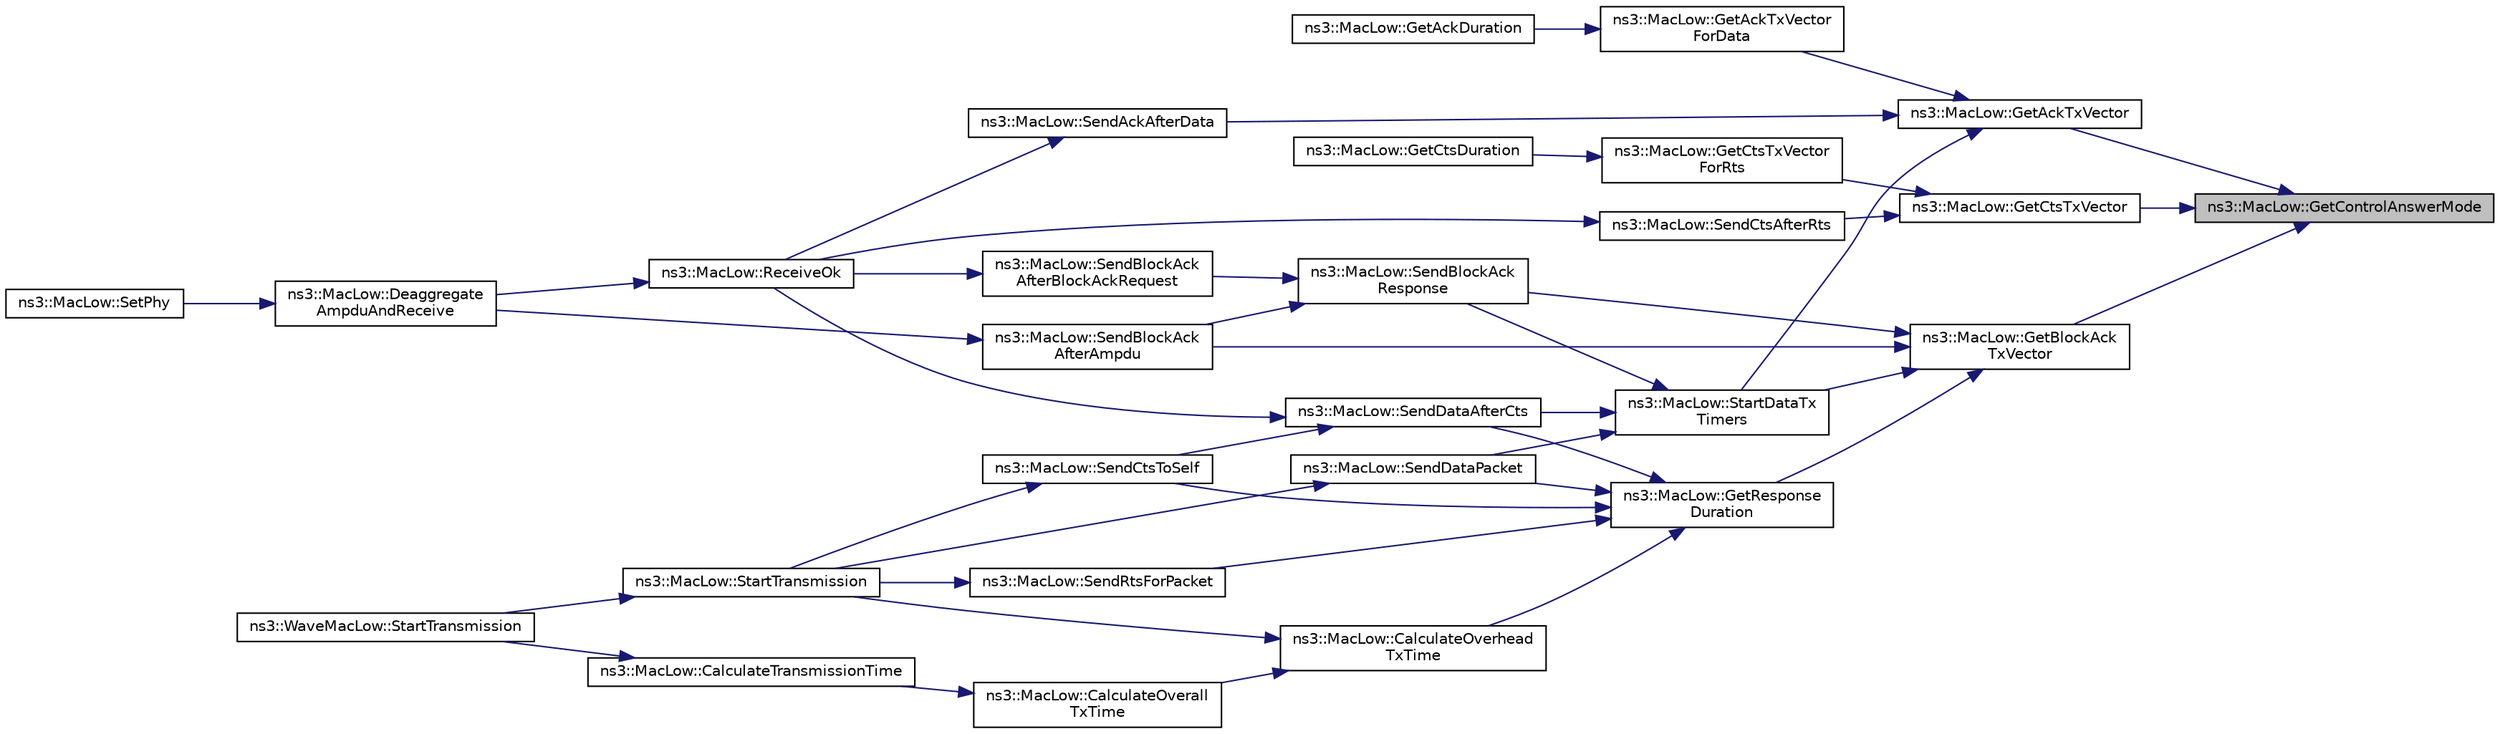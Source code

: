digraph "ns3::MacLow::GetControlAnswerMode"
{
 // LATEX_PDF_SIZE
  edge [fontname="Helvetica",fontsize="10",labelfontname="Helvetica",labelfontsize="10"];
  node [fontname="Helvetica",fontsize="10",shape=record];
  rankdir="RL";
  Node1 [label="ns3::MacLow::GetControlAnswerMode",height=0.2,width=0.4,color="black", fillcolor="grey75", style="filled", fontcolor="black",tooltip="Get control answer mode function."];
  Node1 -> Node2 [dir="back",color="midnightblue",fontsize="10",style="solid",fontname="Helvetica"];
  Node2 [label="ns3::MacLow::GetAckTxVector",height=0.2,width=0.4,color="black", fillcolor="white", style="filled",URL="$classns3_1_1_mac_low.html#aae813ebc059b7e6aa1c88607e2969936",tooltip="Return a TXVECTOR for the Ack frame given the destination and the mode of the Data used by the sender..."];
  Node2 -> Node3 [dir="back",color="midnightblue",fontsize="10",style="solid",fontname="Helvetica"];
  Node3 [label="ns3::MacLow::GetAckTxVector\lForData",height=0.2,width=0.4,color="black", fillcolor="white", style="filled",URL="$classns3_1_1_mac_low.html#aaa82a9f5d9971541a7135f39c4287104",tooltip="Return a TXVECTOR for the BlockAck frame given the destination and the mode of the Data used by the s..."];
  Node3 -> Node4 [dir="back",color="midnightblue",fontsize="10",style="solid",fontname="Helvetica"];
  Node4 [label="ns3::MacLow::GetAckDuration",height=0.2,width=0.4,color="black", fillcolor="white", style="filled",URL="$classns3_1_1_mac_low.html#a7bd44324cf1996798e5346572f873bcc",tooltip="Return the time required to transmit the Ack to the specified address given the TXVECTOR of the Data ..."];
  Node2 -> Node5 [dir="back",color="midnightblue",fontsize="10",style="solid",fontname="Helvetica"];
  Node5 [label="ns3::MacLow::SendAckAfterData",height=0.2,width=0.4,color="black", fillcolor="white", style="filled",URL="$classns3_1_1_mac_low.html#a8db1635644b89072dfcb5fbc2330031b",tooltip="Send Ack after receiving Data."];
  Node5 -> Node6 [dir="back",color="midnightblue",fontsize="10",style="solid",fontname="Helvetica"];
  Node6 [label="ns3::MacLow::ReceiveOk",height=0.2,width=0.4,color="black", fillcolor="white", style="filled",URL="$classns3_1_1_mac_low.html#a2fffa82ad11ebe0e113232813a816eff",tooltip=" "];
  Node6 -> Node7 [dir="back",color="midnightblue",fontsize="10",style="solid",fontname="Helvetica"];
  Node7 [label="ns3::MacLow::Deaggregate\lAmpduAndReceive",height=0.2,width=0.4,color="black", fillcolor="white", style="filled",URL="$classns3_1_1_mac_low.html#abac7baed9f0aaeb684e84f44819bce30",tooltip=" "];
  Node7 -> Node8 [dir="back",color="midnightblue",fontsize="10",style="solid",fontname="Helvetica"];
  Node8 [label="ns3::MacLow::SetPhy",height=0.2,width=0.4,color="black", fillcolor="white", style="filled",URL="$classns3_1_1_mac_low.html#abbd1aac31c7ed79f717b9c92cb664608",tooltip="Set up WifiPhy associated with this MacLow."];
  Node2 -> Node9 [dir="back",color="midnightblue",fontsize="10",style="solid",fontname="Helvetica"];
  Node9 [label="ns3::MacLow::StartDataTx\lTimers",height=0.2,width=0.4,color="black", fillcolor="white", style="filled",URL="$classns3_1_1_mac_low.html#ae7e8072b7d1f8b775000f6f07ee5a3c1",tooltip="Start a Data timer by scheduling appropriate Ack timeout."];
  Node9 -> Node10 [dir="back",color="midnightblue",fontsize="10",style="solid",fontname="Helvetica"];
  Node10 [label="ns3::MacLow::SendBlockAck\lResponse",height=0.2,width=0.4,color="black", fillcolor="white", style="filled",URL="$classns3_1_1_mac_low.html#a85c374be43ba3bd52fd1ad6efdfef6c6",tooltip="This method creates BlockAck frame with header equals to blockAck and start its transmission."];
  Node10 -> Node11 [dir="back",color="midnightblue",fontsize="10",style="solid",fontname="Helvetica"];
  Node11 [label="ns3::MacLow::SendBlockAck\lAfterAmpdu",height=0.2,width=0.4,color="black", fillcolor="white", style="filled",URL="$classns3_1_1_mac_low.html#af6e2acc771d188c0959871f142912296",tooltip="Invoked after an A-MPDU has been received."];
  Node11 -> Node7 [dir="back",color="midnightblue",fontsize="10",style="solid",fontname="Helvetica"];
  Node10 -> Node12 [dir="back",color="midnightblue",fontsize="10",style="solid",fontname="Helvetica"];
  Node12 [label="ns3::MacLow::SendBlockAck\lAfterBlockAckRequest",height=0.2,width=0.4,color="black", fillcolor="white", style="filled",URL="$classns3_1_1_mac_low.html#a84b96c0cc6f32fca28576ec4df6a0853",tooltip="Invoked after that a BlockAckRequest has been received."];
  Node12 -> Node6 [dir="back",color="midnightblue",fontsize="10",style="solid",fontname="Helvetica"];
  Node9 -> Node13 [dir="back",color="midnightblue",fontsize="10",style="solid",fontname="Helvetica"];
  Node13 [label="ns3::MacLow::SendDataAfterCts",height=0.2,width=0.4,color="black", fillcolor="white", style="filled",URL="$classns3_1_1_mac_low.html#a68c30ffb5ff64c0fa1defcfe6d751907",tooltip="Send Data after receiving CTS."];
  Node13 -> Node6 [dir="back",color="midnightblue",fontsize="10",style="solid",fontname="Helvetica"];
  Node13 -> Node14 [dir="back",color="midnightblue",fontsize="10",style="solid",fontname="Helvetica"];
  Node14 [label="ns3::MacLow::SendCtsToSelf",height=0.2,width=0.4,color="black", fillcolor="white", style="filled",URL="$classns3_1_1_mac_low.html#a209c346576d367ef16cfa1cfdefff909",tooltip="Send CTS for a CTS-to-self mechanism."];
  Node14 -> Node15 [dir="back",color="midnightblue",fontsize="10",style="solid",fontname="Helvetica"];
  Node15 [label="ns3::MacLow::StartTransmission",height=0.2,width=0.4,color="black", fillcolor="white", style="filled",URL="$classns3_1_1_mac_low.html#aa477261c5209c13c66af9e2ae78b07e5",tooltip=" "];
  Node15 -> Node16 [dir="back",color="midnightblue",fontsize="10",style="solid",fontname="Helvetica"];
  Node16 [label="ns3::WaveMacLow::StartTransmission",height=0.2,width=0.4,color="black", fillcolor="white", style="filled",URL="$classns3_1_1_wave_mac_low.html#abf4a90e9984a73b24197706fb79118b1",tooltip=" "];
  Node9 -> Node17 [dir="back",color="midnightblue",fontsize="10",style="solid",fontname="Helvetica"];
  Node17 [label="ns3::MacLow::SendDataPacket",height=0.2,width=0.4,color="black", fillcolor="white", style="filled",URL="$classns3_1_1_mac_low.html#ab177d7c7ba53c56f91612114412914bf",tooltip="Send Data packet, which can be Data-Ack or RTS-CTS-Data-Ack transaction."];
  Node17 -> Node15 [dir="back",color="midnightblue",fontsize="10",style="solid",fontname="Helvetica"];
  Node1 -> Node18 [dir="back",color="midnightblue",fontsize="10",style="solid",fontname="Helvetica"];
  Node18 [label="ns3::MacLow::GetBlockAck\lTxVector",height=0.2,width=0.4,color="black", fillcolor="white", style="filled",URL="$classns3_1_1_mac_low.html#a227f7cf96af4e059f660cd6668869e69",tooltip="Return a TXVECTOR for the BlockAck frame given the destination and the mode of the Data used by the s..."];
  Node18 -> Node19 [dir="back",color="midnightblue",fontsize="10",style="solid",fontname="Helvetica"];
  Node19 [label="ns3::MacLow::GetResponse\lDuration",height=0.2,width=0.4,color="black", fillcolor="white", style="filled",URL="$classns3_1_1_mac_low.html#ae23ccb3c313c640daf5bd4c857eb0d7a",tooltip="Return the time required to transmit the response frames (Ack or BAR+BA following the policy configur..."];
  Node19 -> Node20 [dir="back",color="midnightblue",fontsize="10",style="solid",fontname="Helvetica"];
  Node20 [label="ns3::MacLow::CalculateOverhead\lTxTime",height=0.2,width=0.4,color="black", fillcolor="white", style="filled",URL="$classns3_1_1_mac_low.html#aa2d5acb9a87a417cfa46a4e8b4a8ed01",tooltip=" "];
  Node20 -> Node21 [dir="back",color="midnightblue",fontsize="10",style="solid",fontname="Helvetica"];
  Node21 [label="ns3::MacLow::CalculateOverall\lTxTime",height=0.2,width=0.4,color="black", fillcolor="white", style="filled",URL="$classns3_1_1_mac_low.html#a77295a7a4b2e8787e8217f1e58b1746f",tooltip=" "];
  Node21 -> Node22 [dir="back",color="midnightblue",fontsize="10",style="solid",fontname="Helvetica"];
  Node22 [label="ns3::MacLow::CalculateTransmissionTime",height=0.2,width=0.4,color="black", fillcolor="white", style="filled",URL="$classns3_1_1_mac_low.html#a753fdeae4fb18b9b4d3b48c61f721686",tooltip=" "];
  Node22 -> Node16 [dir="back",color="midnightblue",fontsize="10",style="solid",fontname="Helvetica"];
  Node20 -> Node15 [dir="back",color="midnightblue",fontsize="10",style="solid",fontname="Helvetica"];
  Node19 -> Node14 [dir="back",color="midnightblue",fontsize="10",style="solid",fontname="Helvetica"];
  Node19 -> Node13 [dir="back",color="midnightblue",fontsize="10",style="solid",fontname="Helvetica"];
  Node19 -> Node17 [dir="back",color="midnightblue",fontsize="10",style="solid",fontname="Helvetica"];
  Node19 -> Node23 [dir="back",color="midnightblue",fontsize="10",style="solid",fontname="Helvetica"];
  Node23 [label="ns3::MacLow::SendRtsForPacket",height=0.2,width=0.4,color="black", fillcolor="white", style="filled",URL="$classns3_1_1_mac_low.html#ac472702b866a51ea2dfb7637381897aa",tooltip="Send RTS to begin RTS-CTS-Data-Ack transaction."];
  Node23 -> Node15 [dir="back",color="midnightblue",fontsize="10",style="solid",fontname="Helvetica"];
  Node18 -> Node11 [dir="back",color="midnightblue",fontsize="10",style="solid",fontname="Helvetica"];
  Node18 -> Node10 [dir="back",color="midnightblue",fontsize="10",style="solid",fontname="Helvetica"];
  Node18 -> Node9 [dir="back",color="midnightblue",fontsize="10",style="solid",fontname="Helvetica"];
  Node1 -> Node24 [dir="back",color="midnightblue",fontsize="10",style="solid",fontname="Helvetica"];
  Node24 [label="ns3::MacLow::GetCtsTxVector",height=0.2,width=0.4,color="black", fillcolor="white", style="filled",URL="$classns3_1_1_mac_low.html#abe2810a59020adbcf64abbef2bcf319f",tooltip="Return a TXVECTOR for the CTS frame given the destination and the mode of the RTS used by the sender."];
  Node24 -> Node25 [dir="back",color="midnightblue",fontsize="10",style="solid",fontname="Helvetica"];
  Node25 [label="ns3::MacLow::GetCtsTxVector\lForRts",height=0.2,width=0.4,color="black", fillcolor="white", style="filled",URL="$classns3_1_1_mac_low.html#a10a0e90050844fe4273e1259fb23530f",tooltip="Return a TXVECTOR for the CTS frame given the destination and the mode of the RTS used by the sender."];
  Node25 -> Node26 [dir="back",color="midnightblue",fontsize="10",style="solid",fontname="Helvetica"];
  Node26 [label="ns3::MacLow::GetCtsDuration",height=0.2,width=0.4,color="black", fillcolor="white", style="filled",URL="$classns3_1_1_mac_low.html#a1080472066215e34cd52242ec6cb0e2a",tooltip="Return the time required to transmit the CTS to the specified address given the TXVECTOR of the RTS (..."];
  Node24 -> Node27 [dir="back",color="midnightblue",fontsize="10",style="solid",fontname="Helvetica"];
  Node27 [label="ns3::MacLow::SendCtsAfterRts",height=0.2,width=0.4,color="black", fillcolor="white", style="filled",URL="$classns3_1_1_mac_low.html#aebcd4c3e8d64fb53af1f8a862c766e33",tooltip="Send CTS after receiving RTS."];
  Node27 -> Node6 [dir="back",color="midnightblue",fontsize="10",style="solid",fontname="Helvetica"];
}
